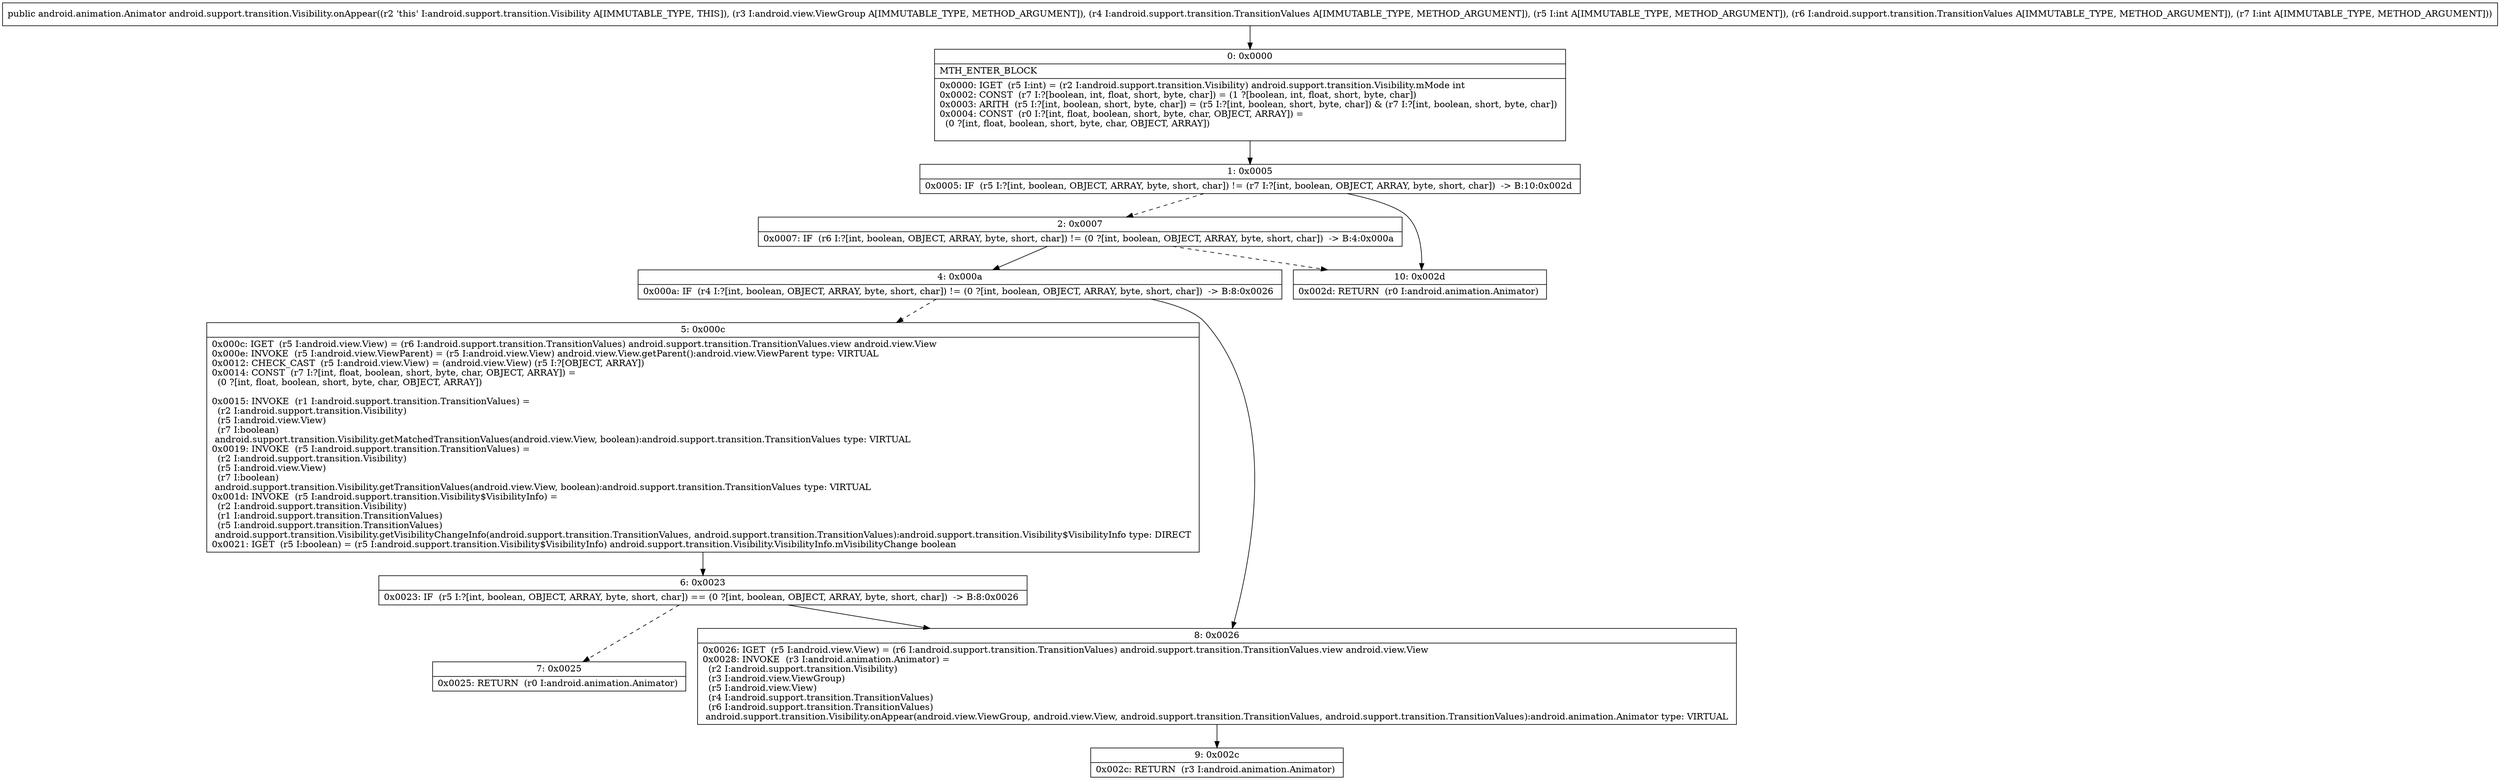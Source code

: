 digraph "CFG forandroid.support.transition.Visibility.onAppear(Landroid\/view\/ViewGroup;Landroid\/support\/transition\/TransitionValues;ILandroid\/support\/transition\/TransitionValues;I)Landroid\/animation\/Animator;" {
Node_0 [shape=record,label="{0\:\ 0x0000|MTH_ENTER_BLOCK\l|0x0000: IGET  (r5 I:int) = (r2 I:android.support.transition.Visibility) android.support.transition.Visibility.mMode int \l0x0002: CONST  (r7 I:?[boolean, int, float, short, byte, char]) = (1 ?[boolean, int, float, short, byte, char]) \l0x0003: ARITH  (r5 I:?[int, boolean, short, byte, char]) = (r5 I:?[int, boolean, short, byte, char]) & (r7 I:?[int, boolean, short, byte, char]) \l0x0004: CONST  (r0 I:?[int, float, boolean, short, byte, char, OBJECT, ARRAY]) = \l  (0 ?[int, float, boolean, short, byte, char, OBJECT, ARRAY])\l \l}"];
Node_1 [shape=record,label="{1\:\ 0x0005|0x0005: IF  (r5 I:?[int, boolean, OBJECT, ARRAY, byte, short, char]) != (r7 I:?[int, boolean, OBJECT, ARRAY, byte, short, char])  \-\> B:10:0x002d \l}"];
Node_2 [shape=record,label="{2\:\ 0x0007|0x0007: IF  (r6 I:?[int, boolean, OBJECT, ARRAY, byte, short, char]) != (0 ?[int, boolean, OBJECT, ARRAY, byte, short, char])  \-\> B:4:0x000a \l}"];
Node_4 [shape=record,label="{4\:\ 0x000a|0x000a: IF  (r4 I:?[int, boolean, OBJECT, ARRAY, byte, short, char]) != (0 ?[int, boolean, OBJECT, ARRAY, byte, short, char])  \-\> B:8:0x0026 \l}"];
Node_5 [shape=record,label="{5\:\ 0x000c|0x000c: IGET  (r5 I:android.view.View) = (r6 I:android.support.transition.TransitionValues) android.support.transition.TransitionValues.view android.view.View \l0x000e: INVOKE  (r5 I:android.view.ViewParent) = (r5 I:android.view.View) android.view.View.getParent():android.view.ViewParent type: VIRTUAL \l0x0012: CHECK_CAST  (r5 I:android.view.View) = (android.view.View) (r5 I:?[OBJECT, ARRAY]) \l0x0014: CONST  (r7 I:?[int, float, boolean, short, byte, char, OBJECT, ARRAY]) = \l  (0 ?[int, float, boolean, short, byte, char, OBJECT, ARRAY])\l \l0x0015: INVOKE  (r1 I:android.support.transition.TransitionValues) = \l  (r2 I:android.support.transition.Visibility)\l  (r5 I:android.view.View)\l  (r7 I:boolean)\l android.support.transition.Visibility.getMatchedTransitionValues(android.view.View, boolean):android.support.transition.TransitionValues type: VIRTUAL \l0x0019: INVOKE  (r5 I:android.support.transition.TransitionValues) = \l  (r2 I:android.support.transition.Visibility)\l  (r5 I:android.view.View)\l  (r7 I:boolean)\l android.support.transition.Visibility.getTransitionValues(android.view.View, boolean):android.support.transition.TransitionValues type: VIRTUAL \l0x001d: INVOKE  (r5 I:android.support.transition.Visibility$VisibilityInfo) = \l  (r2 I:android.support.transition.Visibility)\l  (r1 I:android.support.transition.TransitionValues)\l  (r5 I:android.support.transition.TransitionValues)\l android.support.transition.Visibility.getVisibilityChangeInfo(android.support.transition.TransitionValues, android.support.transition.TransitionValues):android.support.transition.Visibility$VisibilityInfo type: DIRECT \l0x0021: IGET  (r5 I:boolean) = (r5 I:android.support.transition.Visibility$VisibilityInfo) android.support.transition.Visibility.VisibilityInfo.mVisibilityChange boolean \l}"];
Node_6 [shape=record,label="{6\:\ 0x0023|0x0023: IF  (r5 I:?[int, boolean, OBJECT, ARRAY, byte, short, char]) == (0 ?[int, boolean, OBJECT, ARRAY, byte, short, char])  \-\> B:8:0x0026 \l}"];
Node_7 [shape=record,label="{7\:\ 0x0025|0x0025: RETURN  (r0 I:android.animation.Animator) \l}"];
Node_8 [shape=record,label="{8\:\ 0x0026|0x0026: IGET  (r5 I:android.view.View) = (r6 I:android.support.transition.TransitionValues) android.support.transition.TransitionValues.view android.view.View \l0x0028: INVOKE  (r3 I:android.animation.Animator) = \l  (r2 I:android.support.transition.Visibility)\l  (r3 I:android.view.ViewGroup)\l  (r5 I:android.view.View)\l  (r4 I:android.support.transition.TransitionValues)\l  (r6 I:android.support.transition.TransitionValues)\l android.support.transition.Visibility.onAppear(android.view.ViewGroup, android.view.View, android.support.transition.TransitionValues, android.support.transition.TransitionValues):android.animation.Animator type: VIRTUAL \l}"];
Node_9 [shape=record,label="{9\:\ 0x002c|0x002c: RETURN  (r3 I:android.animation.Animator) \l}"];
Node_10 [shape=record,label="{10\:\ 0x002d|0x002d: RETURN  (r0 I:android.animation.Animator) \l}"];
MethodNode[shape=record,label="{public android.animation.Animator android.support.transition.Visibility.onAppear((r2 'this' I:android.support.transition.Visibility A[IMMUTABLE_TYPE, THIS]), (r3 I:android.view.ViewGroup A[IMMUTABLE_TYPE, METHOD_ARGUMENT]), (r4 I:android.support.transition.TransitionValues A[IMMUTABLE_TYPE, METHOD_ARGUMENT]), (r5 I:int A[IMMUTABLE_TYPE, METHOD_ARGUMENT]), (r6 I:android.support.transition.TransitionValues A[IMMUTABLE_TYPE, METHOD_ARGUMENT]), (r7 I:int A[IMMUTABLE_TYPE, METHOD_ARGUMENT])) }"];
MethodNode -> Node_0;
Node_0 -> Node_1;
Node_1 -> Node_2[style=dashed];
Node_1 -> Node_10;
Node_2 -> Node_4;
Node_2 -> Node_10[style=dashed];
Node_4 -> Node_5[style=dashed];
Node_4 -> Node_8;
Node_5 -> Node_6;
Node_6 -> Node_7[style=dashed];
Node_6 -> Node_8;
Node_8 -> Node_9;
}

